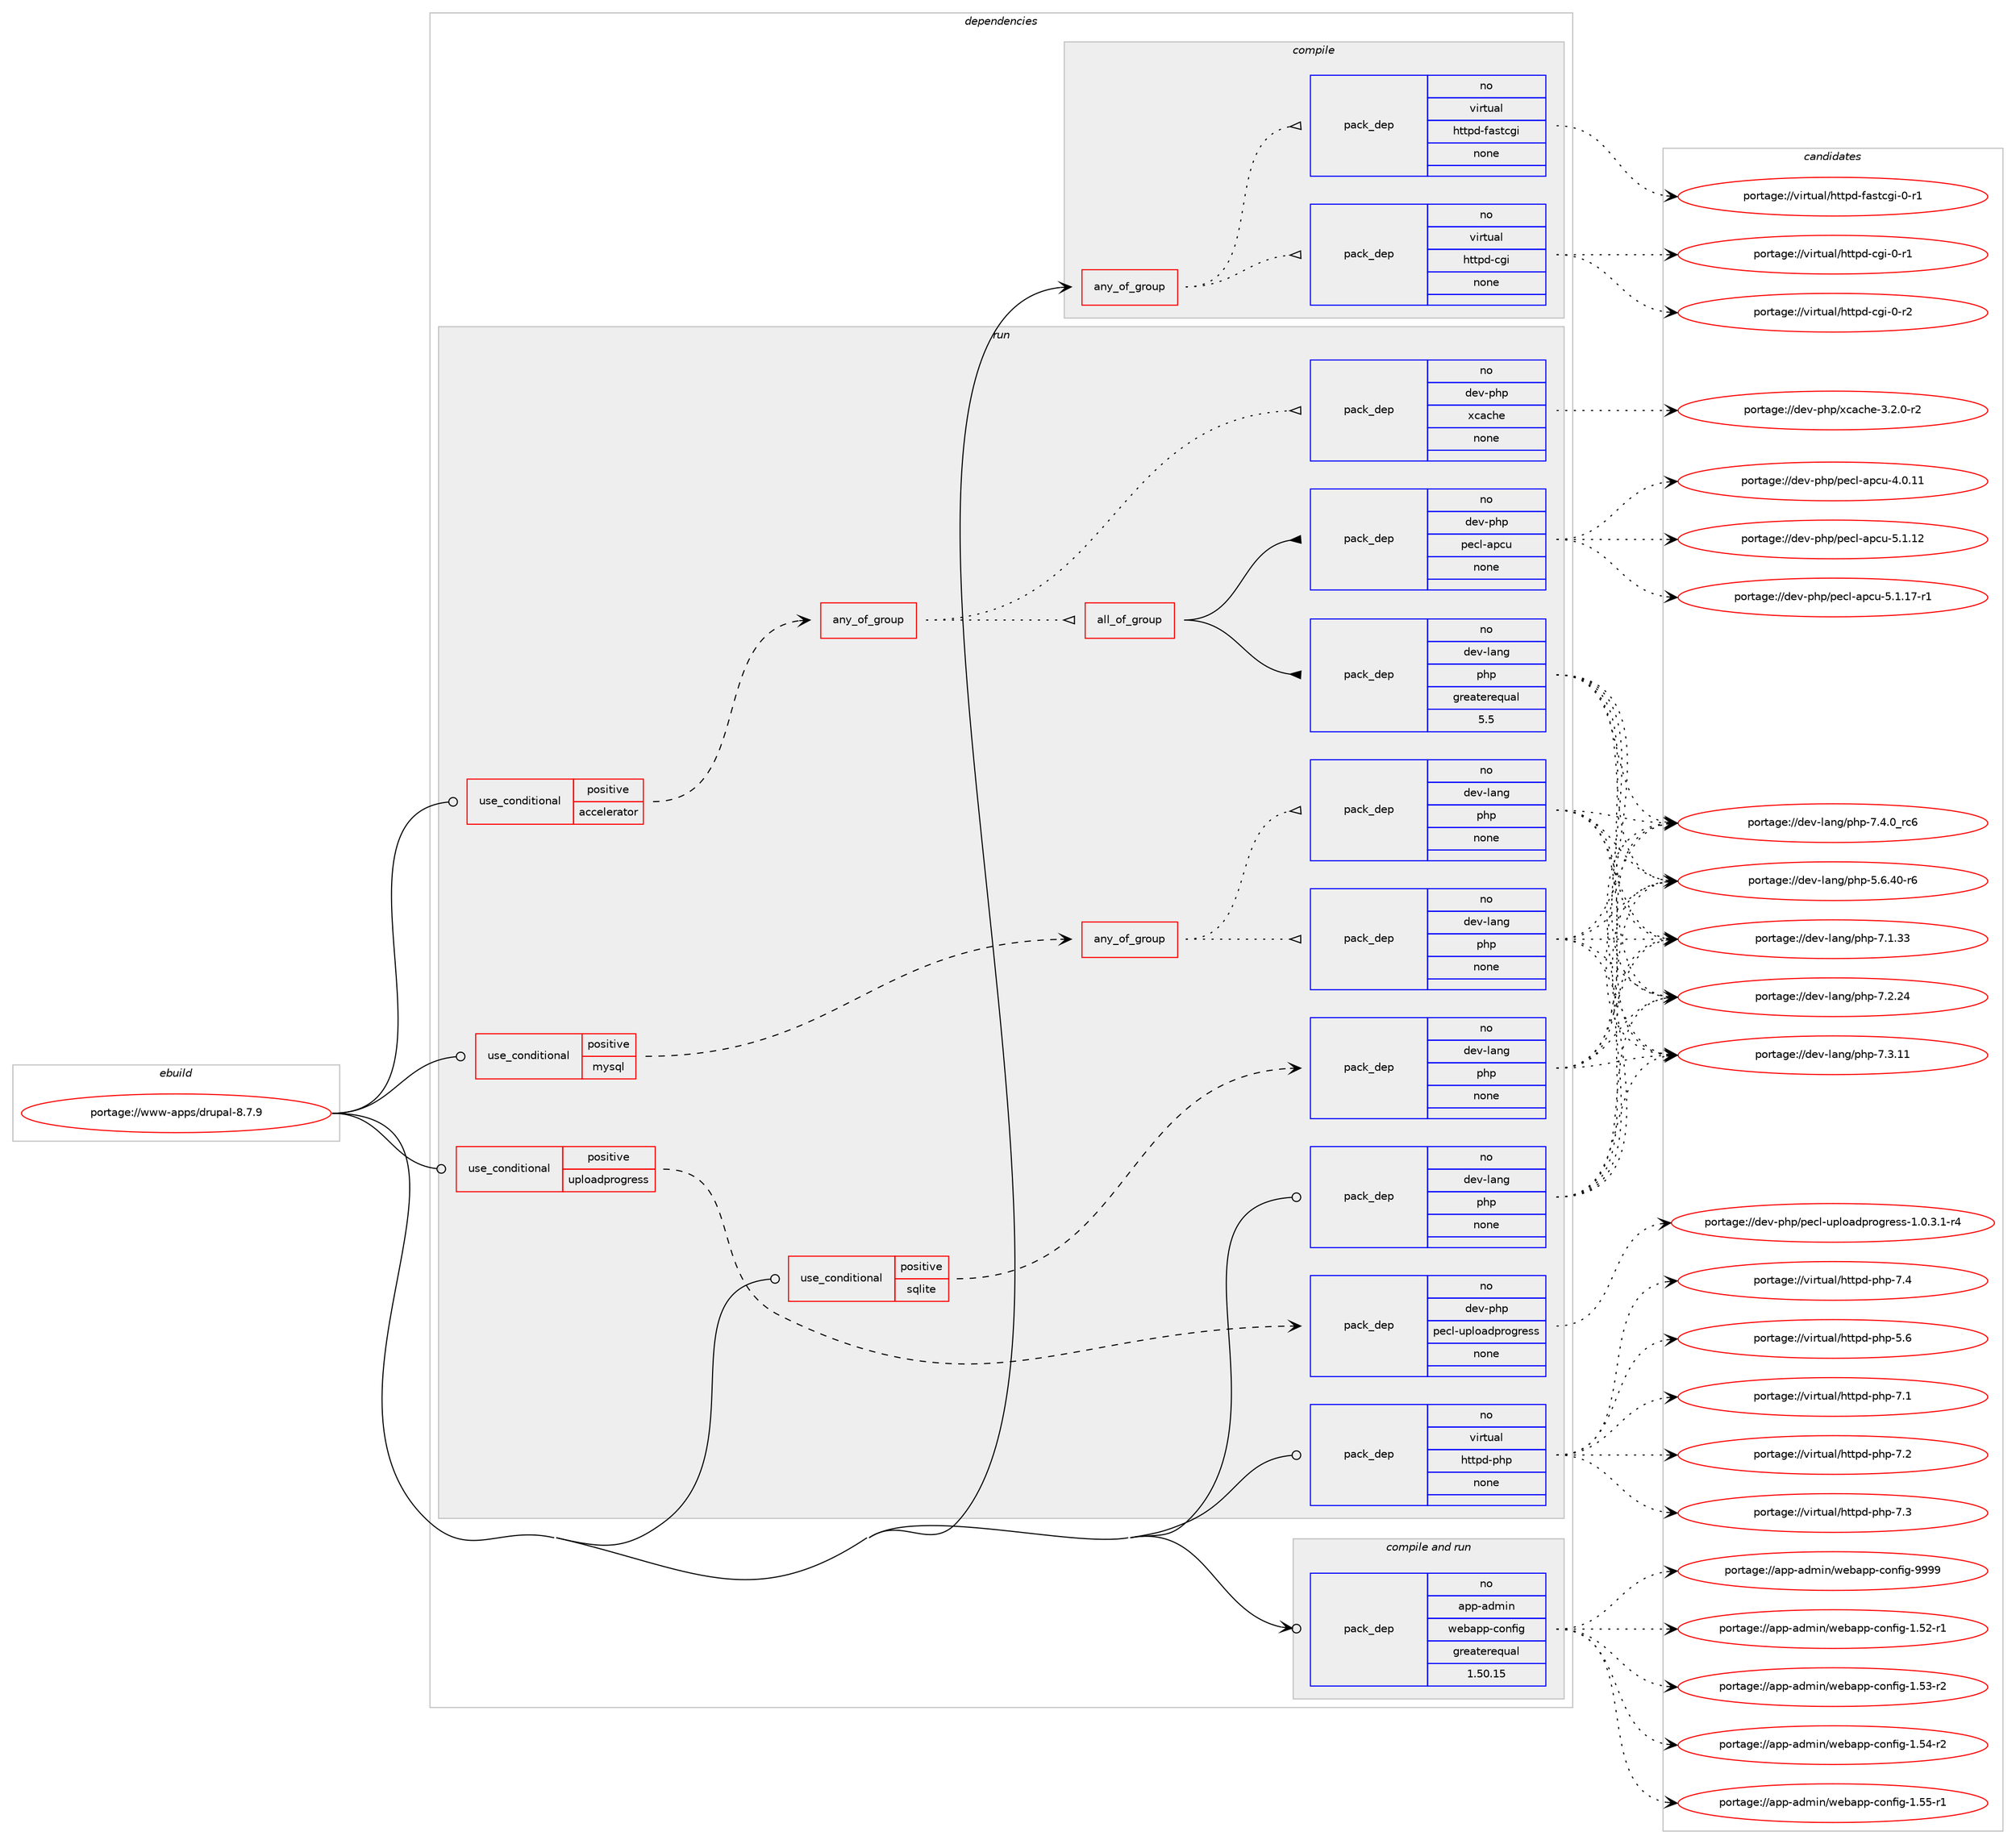 digraph prolog {

# *************
# Graph options
# *************

newrank=true;
concentrate=true;
compound=true;
graph [rankdir=LR,fontname=Helvetica,fontsize=10,ranksep=1.5];#, ranksep=2.5, nodesep=0.2];
edge  [arrowhead=vee];
node  [fontname=Helvetica,fontsize=10];

# **********
# The ebuild
# **********

subgraph cluster_leftcol {
color=gray;
rank=same;
label=<<i>ebuild</i>>;
id [label="portage://www-apps/drupal-8.7.9", color=red, width=4, href="../www-apps/drupal-8.7.9.svg"];
}

# ****************
# The dependencies
# ****************

subgraph cluster_midcol {
color=gray;
label=<<i>dependencies</i>>;
subgraph cluster_compile {
fillcolor="#eeeeee";
style=filled;
label=<<i>compile</i>>;
subgraph any7492 {
dependency437241 [label=<<TABLE BORDER="0" CELLBORDER="1" CELLSPACING="0" CELLPADDING="4"><TR><TD CELLPADDING="10">any_of_group</TD></TR></TABLE>>, shape=none, color=red];subgraph pack324173 {
dependency437242 [label=<<TABLE BORDER="0" CELLBORDER="1" CELLSPACING="0" CELLPADDING="4" WIDTH="220"><TR><TD ROWSPAN="6" CELLPADDING="30">pack_dep</TD></TR><TR><TD WIDTH="110">no</TD></TR><TR><TD>virtual</TD></TR><TR><TD>httpd-cgi</TD></TR><TR><TD>none</TD></TR><TR><TD></TD></TR></TABLE>>, shape=none, color=blue];
}
dependency437241:e -> dependency437242:w [weight=20,style="dotted",arrowhead="oinv"];
subgraph pack324174 {
dependency437243 [label=<<TABLE BORDER="0" CELLBORDER="1" CELLSPACING="0" CELLPADDING="4" WIDTH="220"><TR><TD ROWSPAN="6" CELLPADDING="30">pack_dep</TD></TR><TR><TD WIDTH="110">no</TD></TR><TR><TD>virtual</TD></TR><TR><TD>httpd-fastcgi</TD></TR><TR><TD>none</TD></TR><TR><TD></TD></TR></TABLE>>, shape=none, color=blue];
}
dependency437241:e -> dependency437243:w [weight=20,style="dotted",arrowhead="oinv"];
}
id:e -> dependency437241:w [weight=20,style="solid",arrowhead="vee"];
}
subgraph cluster_compileandrun {
fillcolor="#eeeeee";
style=filled;
label=<<i>compile and run</i>>;
subgraph pack324175 {
dependency437244 [label=<<TABLE BORDER="0" CELLBORDER="1" CELLSPACING="0" CELLPADDING="4" WIDTH="220"><TR><TD ROWSPAN="6" CELLPADDING="30">pack_dep</TD></TR><TR><TD WIDTH="110">no</TD></TR><TR><TD>app-admin</TD></TR><TR><TD>webapp-config</TD></TR><TR><TD>greaterequal</TD></TR><TR><TD>1.50.15</TD></TR></TABLE>>, shape=none, color=blue];
}
id:e -> dependency437244:w [weight=20,style="solid",arrowhead="odotvee"];
}
subgraph cluster_run {
fillcolor="#eeeeee";
style=filled;
label=<<i>run</i>>;
subgraph cond105311 {
dependency437245 [label=<<TABLE BORDER="0" CELLBORDER="1" CELLSPACING="0" CELLPADDING="4"><TR><TD ROWSPAN="3" CELLPADDING="10">use_conditional</TD></TR><TR><TD>positive</TD></TR><TR><TD>accelerator</TD></TR></TABLE>>, shape=none, color=red];
subgraph any7493 {
dependency437246 [label=<<TABLE BORDER="0" CELLBORDER="1" CELLSPACING="0" CELLPADDING="4"><TR><TD CELLPADDING="10">any_of_group</TD></TR></TABLE>>, shape=none, color=red];subgraph pack324176 {
dependency437247 [label=<<TABLE BORDER="0" CELLBORDER="1" CELLSPACING="0" CELLPADDING="4" WIDTH="220"><TR><TD ROWSPAN="6" CELLPADDING="30">pack_dep</TD></TR><TR><TD WIDTH="110">no</TD></TR><TR><TD>dev-php</TD></TR><TR><TD>xcache</TD></TR><TR><TD>none</TD></TR><TR><TD></TD></TR></TABLE>>, shape=none, color=blue];
}
dependency437246:e -> dependency437247:w [weight=20,style="dotted",arrowhead="oinv"];
subgraph all268 {
dependency437248 [label=<<TABLE BORDER="0" CELLBORDER="1" CELLSPACING="0" CELLPADDING="4"><TR><TD CELLPADDING="10">all_of_group</TD></TR></TABLE>>, shape=none, color=red];subgraph pack324177 {
dependency437249 [label=<<TABLE BORDER="0" CELLBORDER="1" CELLSPACING="0" CELLPADDING="4" WIDTH="220"><TR><TD ROWSPAN="6" CELLPADDING="30">pack_dep</TD></TR><TR><TD WIDTH="110">no</TD></TR><TR><TD>dev-lang</TD></TR><TR><TD>php</TD></TR><TR><TD>greaterequal</TD></TR><TR><TD>5.5</TD></TR></TABLE>>, shape=none, color=blue];
}
dependency437248:e -> dependency437249:w [weight=20,style="solid",arrowhead="inv"];
subgraph pack324178 {
dependency437250 [label=<<TABLE BORDER="0" CELLBORDER="1" CELLSPACING="0" CELLPADDING="4" WIDTH="220"><TR><TD ROWSPAN="6" CELLPADDING="30">pack_dep</TD></TR><TR><TD WIDTH="110">no</TD></TR><TR><TD>dev-php</TD></TR><TR><TD>pecl-apcu</TD></TR><TR><TD>none</TD></TR><TR><TD></TD></TR></TABLE>>, shape=none, color=blue];
}
dependency437248:e -> dependency437250:w [weight=20,style="solid",arrowhead="inv"];
}
dependency437246:e -> dependency437248:w [weight=20,style="dotted",arrowhead="oinv"];
}
dependency437245:e -> dependency437246:w [weight=20,style="dashed",arrowhead="vee"];
}
id:e -> dependency437245:w [weight=20,style="solid",arrowhead="odot"];
subgraph cond105312 {
dependency437251 [label=<<TABLE BORDER="0" CELLBORDER="1" CELLSPACING="0" CELLPADDING="4"><TR><TD ROWSPAN="3" CELLPADDING="10">use_conditional</TD></TR><TR><TD>positive</TD></TR><TR><TD>mysql</TD></TR></TABLE>>, shape=none, color=red];
subgraph any7494 {
dependency437252 [label=<<TABLE BORDER="0" CELLBORDER="1" CELLSPACING="0" CELLPADDING="4"><TR><TD CELLPADDING="10">any_of_group</TD></TR></TABLE>>, shape=none, color=red];subgraph pack324179 {
dependency437253 [label=<<TABLE BORDER="0" CELLBORDER="1" CELLSPACING="0" CELLPADDING="4" WIDTH="220"><TR><TD ROWSPAN="6" CELLPADDING="30">pack_dep</TD></TR><TR><TD WIDTH="110">no</TD></TR><TR><TD>dev-lang</TD></TR><TR><TD>php</TD></TR><TR><TD>none</TD></TR><TR><TD></TD></TR></TABLE>>, shape=none, color=blue];
}
dependency437252:e -> dependency437253:w [weight=20,style="dotted",arrowhead="oinv"];
subgraph pack324180 {
dependency437254 [label=<<TABLE BORDER="0" CELLBORDER="1" CELLSPACING="0" CELLPADDING="4" WIDTH="220"><TR><TD ROWSPAN="6" CELLPADDING="30">pack_dep</TD></TR><TR><TD WIDTH="110">no</TD></TR><TR><TD>dev-lang</TD></TR><TR><TD>php</TD></TR><TR><TD>none</TD></TR><TR><TD></TD></TR></TABLE>>, shape=none, color=blue];
}
dependency437252:e -> dependency437254:w [weight=20,style="dotted",arrowhead="oinv"];
}
dependency437251:e -> dependency437252:w [weight=20,style="dashed",arrowhead="vee"];
}
id:e -> dependency437251:w [weight=20,style="solid",arrowhead="odot"];
subgraph cond105313 {
dependency437255 [label=<<TABLE BORDER="0" CELLBORDER="1" CELLSPACING="0" CELLPADDING="4"><TR><TD ROWSPAN="3" CELLPADDING="10">use_conditional</TD></TR><TR><TD>positive</TD></TR><TR><TD>sqlite</TD></TR></TABLE>>, shape=none, color=red];
subgraph pack324181 {
dependency437256 [label=<<TABLE BORDER="0" CELLBORDER="1" CELLSPACING="0" CELLPADDING="4" WIDTH="220"><TR><TD ROWSPAN="6" CELLPADDING="30">pack_dep</TD></TR><TR><TD WIDTH="110">no</TD></TR><TR><TD>dev-lang</TD></TR><TR><TD>php</TD></TR><TR><TD>none</TD></TR><TR><TD></TD></TR></TABLE>>, shape=none, color=blue];
}
dependency437255:e -> dependency437256:w [weight=20,style="dashed",arrowhead="vee"];
}
id:e -> dependency437255:w [weight=20,style="solid",arrowhead="odot"];
subgraph cond105314 {
dependency437257 [label=<<TABLE BORDER="0" CELLBORDER="1" CELLSPACING="0" CELLPADDING="4"><TR><TD ROWSPAN="3" CELLPADDING="10">use_conditional</TD></TR><TR><TD>positive</TD></TR><TR><TD>uploadprogress</TD></TR></TABLE>>, shape=none, color=red];
subgraph pack324182 {
dependency437258 [label=<<TABLE BORDER="0" CELLBORDER="1" CELLSPACING="0" CELLPADDING="4" WIDTH="220"><TR><TD ROWSPAN="6" CELLPADDING="30">pack_dep</TD></TR><TR><TD WIDTH="110">no</TD></TR><TR><TD>dev-php</TD></TR><TR><TD>pecl-uploadprogress</TD></TR><TR><TD>none</TD></TR><TR><TD></TD></TR></TABLE>>, shape=none, color=blue];
}
dependency437257:e -> dependency437258:w [weight=20,style="dashed",arrowhead="vee"];
}
id:e -> dependency437257:w [weight=20,style="solid",arrowhead="odot"];
subgraph pack324183 {
dependency437259 [label=<<TABLE BORDER="0" CELLBORDER="1" CELLSPACING="0" CELLPADDING="4" WIDTH="220"><TR><TD ROWSPAN="6" CELLPADDING="30">pack_dep</TD></TR><TR><TD WIDTH="110">no</TD></TR><TR><TD>dev-lang</TD></TR><TR><TD>php</TD></TR><TR><TD>none</TD></TR><TR><TD></TD></TR></TABLE>>, shape=none, color=blue];
}
id:e -> dependency437259:w [weight=20,style="solid",arrowhead="odot"];
subgraph pack324184 {
dependency437260 [label=<<TABLE BORDER="0" CELLBORDER="1" CELLSPACING="0" CELLPADDING="4" WIDTH="220"><TR><TD ROWSPAN="6" CELLPADDING="30">pack_dep</TD></TR><TR><TD WIDTH="110">no</TD></TR><TR><TD>virtual</TD></TR><TR><TD>httpd-php</TD></TR><TR><TD>none</TD></TR><TR><TD></TD></TR></TABLE>>, shape=none, color=blue];
}
id:e -> dependency437260:w [weight=20,style="solid",arrowhead="odot"];
}
}

# **************
# The candidates
# **************

subgraph cluster_choices {
rank=same;
color=gray;
label=<<i>candidates</i>>;

subgraph choice324173 {
color=black;
nodesep=1;
choiceportage1181051141161179710847104116116112100459910310545484511449 [label="portage://virtual/httpd-cgi-0-r1", color=red, width=4,href="../virtual/httpd-cgi-0-r1.svg"];
choiceportage1181051141161179710847104116116112100459910310545484511450 [label="portage://virtual/httpd-cgi-0-r2", color=red, width=4,href="../virtual/httpd-cgi-0-r2.svg"];
dependency437242:e -> choiceportage1181051141161179710847104116116112100459910310545484511449:w [style=dotted,weight="100"];
dependency437242:e -> choiceportage1181051141161179710847104116116112100459910310545484511450:w [style=dotted,weight="100"];
}
subgraph choice324174 {
color=black;
nodesep=1;
choiceportage118105114116117971084710411611611210045102971151169910310545484511449 [label="portage://virtual/httpd-fastcgi-0-r1", color=red, width=4,href="../virtual/httpd-fastcgi-0-r1.svg"];
dependency437243:e -> choiceportage118105114116117971084710411611611210045102971151169910310545484511449:w [style=dotted,weight="100"];
}
subgraph choice324175 {
color=black;
nodesep=1;
choiceportage971121124597100109105110471191019897112112459911111010210510345494653504511449 [label="portage://app-admin/webapp-config-1.52-r1", color=red, width=4,href="../app-admin/webapp-config-1.52-r1.svg"];
choiceportage971121124597100109105110471191019897112112459911111010210510345494653514511450 [label="portage://app-admin/webapp-config-1.53-r2", color=red, width=4,href="../app-admin/webapp-config-1.53-r2.svg"];
choiceportage971121124597100109105110471191019897112112459911111010210510345494653524511450 [label="portage://app-admin/webapp-config-1.54-r2", color=red, width=4,href="../app-admin/webapp-config-1.54-r2.svg"];
choiceportage971121124597100109105110471191019897112112459911111010210510345494653534511449 [label="portage://app-admin/webapp-config-1.55-r1", color=red, width=4,href="../app-admin/webapp-config-1.55-r1.svg"];
choiceportage97112112459710010910511047119101989711211245991111101021051034557575757 [label="portage://app-admin/webapp-config-9999", color=red, width=4,href="../app-admin/webapp-config-9999.svg"];
dependency437244:e -> choiceportage971121124597100109105110471191019897112112459911111010210510345494653504511449:w [style=dotted,weight="100"];
dependency437244:e -> choiceportage971121124597100109105110471191019897112112459911111010210510345494653514511450:w [style=dotted,weight="100"];
dependency437244:e -> choiceportage971121124597100109105110471191019897112112459911111010210510345494653524511450:w [style=dotted,weight="100"];
dependency437244:e -> choiceportage971121124597100109105110471191019897112112459911111010210510345494653534511449:w [style=dotted,weight="100"];
dependency437244:e -> choiceportage97112112459710010910511047119101989711211245991111101021051034557575757:w [style=dotted,weight="100"];
}
subgraph choice324176 {
color=black;
nodesep=1;
choiceportage10010111845112104112471209997991041014551465046484511450 [label="portage://dev-php/xcache-3.2.0-r2", color=red, width=4,href="../dev-php/xcache-3.2.0-r2.svg"];
dependency437247:e -> choiceportage10010111845112104112471209997991041014551465046484511450:w [style=dotted,weight="100"];
}
subgraph choice324177 {
color=black;
nodesep=1;
choiceportage100101118451089711010347112104112455346544652484511454 [label="portage://dev-lang/php-5.6.40-r6", color=red, width=4,href="../dev-lang/php-5.6.40-r6.svg"];
choiceportage10010111845108971101034711210411245554649465151 [label="portage://dev-lang/php-7.1.33", color=red, width=4,href="../dev-lang/php-7.1.33.svg"];
choiceportage10010111845108971101034711210411245554650465052 [label="portage://dev-lang/php-7.2.24", color=red, width=4,href="../dev-lang/php-7.2.24.svg"];
choiceportage10010111845108971101034711210411245554651464949 [label="portage://dev-lang/php-7.3.11", color=red, width=4,href="../dev-lang/php-7.3.11.svg"];
choiceportage100101118451089711010347112104112455546524648951149954 [label="portage://dev-lang/php-7.4.0_rc6", color=red, width=4,href="../dev-lang/php-7.4.0_rc6.svg"];
dependency437249:e -> choiceportage100101118451089711010347112104112455346544652484511454:w [style=dotted,weight="100"];
dependency437249:e -> choiceportage10010111845108971101034711210411245554649465151:w [style=dotted,weight="100"];
dependency437249:e -> choiceportage10010111845108971101034711210411245554650465052:w [style=dotted,weight="100"];
dependency437249:e -> choiceportage10010111845108971101034711210411245554651464949:w [style=dotted,weight="100"];
dependency437249:e -> choiceportage100101118451089711010347112104112455546524648951149954:w [style=dotted,weight="100"];
}
subgraph choice324178 {
color=black;
nodesep=1;
choiceportage10010111845112104112471121019910845971129911745524648464949 [label="portage://dev-php/pecl-apcu-4.0.11", color=red, width=4,href="../dev-php/pecl-apcu-4.0.11.svg"];
choiceportage10010111845112104112471121019910845971129911745534649464950 [label="portage://dev-php/pecl-apcu-5.1.12", color=red, width=4,href="../dev-php/pecl-apcu-5.1.12.svg"];
choiceportage100101118451121041124711210199108459711299117455346494649554511449 [label="portage://dev-php/pecl-apcu-5.1.17-r1", color=red, width=4,href="../dev-php/pecl-apcu-5.1.17-r1.svg"];
dependency437250:e -> choiceportage10010111845112104112471121019910845971129911745524648464949:w [style=dotted,weight="100"];
dependency437250:e -> choiceportage10010111845112104112471121019910845971129911745534649464950:w [style=dotted,weight="100"];
dependency437250:e -> choiceportage100101118451121041124711210199108459711299117455346494649554511449:w [style=dotted,weight="100"];
}
subgraph choice324179 {
color=black;
nodesep=1;
choiceportage100101118451089711010347112104112455346544652484511454 [label="portage://dev-lang/php-5.6.40-r6", color=red, width=4,href="../dev-lang/php-5.6.40-r6.svg"];
choiceportage10010111845108971101034711210411245554649465151 [label="portage://dev-lang/php-7.1.33", color=red, width=4,href="../dev-lang/php-7.1.33.svg"];
choiceportage10010111845108971101034711210411245554650465052 [label="portage://dev-lang/php-7.2.24", color=red, width=4,href="../dev-lang/php-7.2.24.svg"];
choiceportage10010111845108971101034711210411245554651464949 [label="portage://dev-lang/php-7.3.11", color=red, width=4,href="../dev-lang/php-7.3.11.svg"];
choiceportage100101118451089711010347112104112455546524648951149954 [label="portage://dev-lang/php-7.4.0_rc6", color=red, width=4,href="../dev-lang/php-7.4.0_rc6.svg"];
dependency437253:e -> choiceportage100101118451089711010347112104112455346544652484511454:w [style=dotted,weight="100"];
dependency437253:e -> choiceportage10010111845108971101034711210411245554649465151:w [style=dotted,weight="100"];
dependency437253:e -> choiceportage10010111845108971101034711210411245554650465052:w [style=dotted,weight="100"];
dependency437253:e -> choiceportage10010111845108971101034711210411245554651464949:w [style=dotted,weight="100"];
dependency437253:e -> choiceportage100101118451089711010347112104112455546524648951149954:w [style=dotted,weight="100"];
}
subgraph choice324180 {
color=black;
nodesep=1;
choiceportage100101118451089711010347112104112455346544652484511454 [label="portage://dev-lang/php-5.6.40-r6", color=red, width=4,href="../dev-lang/php-5.6.40-r6.svg"];
choiceportage10010111845108971101034711210411245554649465151 [label="portage://dev-lang/php-7.1.33", color=red, width=4,href="../dev-lang/php-7.1.33.svg"];
choiceportage10010111845108971101034711210411245554650465052 [label="portage://dev-lang/php-7.2.24", color=red, width=4,href="../dev-lang/php-7.2.24.svg"];
choiceportage10010111845108971101034711210411245554651464949 [label="portage://dev-lang/php-7.3.11", color=red, width=4,href="../dev-lang/php-7.3.11.svg"];
choiceportage100101118451089711010347112104112455546524648951149954 [label="portage://dev-lang/php-7.4.0_rc6", color=red, width=4,href="../dev-lang/php-7.4.0_rc6.svg"];
dependency437254:e -> choiceportage100101118451089711010347112104112455346544652484511454:w [style=dotted,weight="100"];
dependency437254:e -> choiceportage10010111845108971101034711210411245554649465151:w [style=dotted,weight="100"];
dependency437254:e -> choiceportage10010111845108971101034711210411245554650465052:w [style=dotted,weight="100"];
dependency437254:e -> choiceportage10010111845108971101034711210411245554651464949:w [style=dotted,weight="100"];
dependency437254:e -> choiceportage100101118451089711010347112104112455546524648951149954:w [style=dotted,weight="100"];
}
subgraph choice324181 {
color=black;
nodesep=1;
choiceportage100101118451089711010347112104112455346544652484511454 [label="portage://dev-lang/php-5.6.40-r6", color=red, width=4,href="../dev-lang/php-5.6.40-r6.svg"];
choiceportage10010111845108971101034711210411245554649465151 [label="portage://dev-lang/php-7.1.33", color=red, width=4,href="../dev-lang/php-7.1.33.svg"];
choiceportage10010111845108971101034711210411245554650465052 [label="portage://dev-lang/php-7.2.24", color=red, width=4,href="../dev-lang/php-7.2.24.svg"];
choiceportage10010111845108971101034711210411245554651464949 [label="portage://dev-lang/php-7.3.11", color=red, width=4,href="../dev-lang/php-7.3.11.svg"];
choiceportage100101118451089711010347112104112455546524648951149954 [label="portage://dev-lang/php-7.4.0_rc6", color=red, width=4,href="../dev-lang/php-7.4.0_rc6.svg"];
dependency437256:e -> choiceportage100101118451089711010347112104112455346544652484511454:w [style=dotted,weight="100"];
dependency437256:e -> choiceportage10010111845108971101034711210411245554649465151:w [style=dotted,weight="100"];
dependency437256:e -> choiceportage10010111845108971101034711210411245554650465052:w [style=dotted,weight="100"];
dependency437256:e -> choiceportage10010111845108971101034711210411245554651464949:w [style=dotted,weight="100"];
dependency437256:e -> choiceportage100101118451089711010347112104112455546524648951149954:w [style=dotted,weight="100"];
}
subgraph choice324182 {
color=black;
nodesep=1;
choiceportage100101118451121041124711210199108451171121081119710011211411110311410111511545494648465146494511452 [label="portage://dev-php/pecl-uploadprogress-1.0.3.1-r4", color=red, width=4,href="../dev-php/pecl-uploadprogress-1.0.3.1-r4.svg"];
dependency437258:e -> choiceportage100101118451121041124711210199108451171121081119710011211411110311410111511545494648465146494511452:w [style=dotted,weight="100"];
}
subgraph choice324183 {
color=black;
nodesep=1;
choiceportage100101118451089711010347112104112455346544652484511454 [label="portage://dev-lang/php-5.6.40-r6", color=red, width=4,href="../dev-lang/php-5.6.40-r6.svg"];
choiceportage10010111845108971101034711210411245554649465151 [label="portage://dev-lang/php-7.1.33", color=red, width=4,href="../dev-lang/php-7.1.33.svg"];
choiceportage10010111845108971101034711210411245554650465052 [label="portage://dev-lang/php-7.2.24", color=red, width=4,href="../dev-lang/php-7.2.24.svg"];
choiceportage10010111845108971101034711210411245554651464949 [label="portage://dev-lang/php-7.3.11", color=red, width=4,href="../dev-lang/php-7.3.11.svg"];
choiceportage100101118451089711010347112104112455546524648951149954 [label="portage://dev-lang/php-7.4.0_rc6", color=red, width=4,href="../dev-lang/php-7.4.0_rc6.svg"];
dependency437259:e -> choiceportage100101118451089711010347112104112455346544652484511454:w [style=dotted,weight="100"];
dependency437259:e -> choiceportage10010111845108971101034711210411245554649465151:w [style=dotted,weight="100"];
dependency437259:e -> choiceportage10010111845108971101034711210411245554650465052:w [style=dotted,weight="100"];
dependency437259:e -> choiceportage10010111845108971101034711210411245554651464949:w [style=dotted,weight="100"];
dependency437259:e -> choiceportage100101118451089711010347112104112455546524648951149954:w [style=dotted,weight="100"];
}
subgraph choice324184 {
color=black;
nodesep=1;
choiceportage11810511411611797108471041161161121004511210411245534654 [label="portage://virtual/httpd-php-5.6", color=red, width=4,href="../virtual/httpd-php-5.6.svg"];
choiceportage11810511411611797108471041161161121004511210411245554649 [label="portage://virtual/httpd-php-7.1", color=red, width=4,href="../virtual/httpd-php-7.1.svg"];
choiceportage11810511411611797108471041161161121004511210411245554650 [label="portage://virtual/httpd-php-7.2", color=red, width=4,href="../virtual/httpd-php-7.2.svg"];
choiceportage11810511411611797108471041161161121004511210411245554651 [label="portage://virtual/httpd-php-7.3", color=red, width=4,href="../virtual/httpd-php-7.3.svg"];
choiceportage11810511411611797108471041161161121004511210411245554652 [label="portage://virtual/httpd-php-7.4", color=red, width=4,href="../virtual/httpd-php-7.4.svg"];
dependency437260:e -> choiceportage11810511411611797108471041161161121004511210411245534654:w [style=dotted,weight="100"];
dependency437260:e -> choiceportage11810511411611797108471041161161121004511210411245554649:w [style=dotted,weight="100"];
dependency437260:e -> choiceportage11810511411611797108471041161161121004511210411245554650:w [style=dotted,weight="100"];
dependency437260:e -> choiceportage11810511411611797108471041161161121004511210411245554651:w [style=dotted,weight="100"];
dependency437260:e -> choiceportage11810511411611797108471041161161121004511210411245554652:w [style=dotted,weight="100"];
}
}

}
